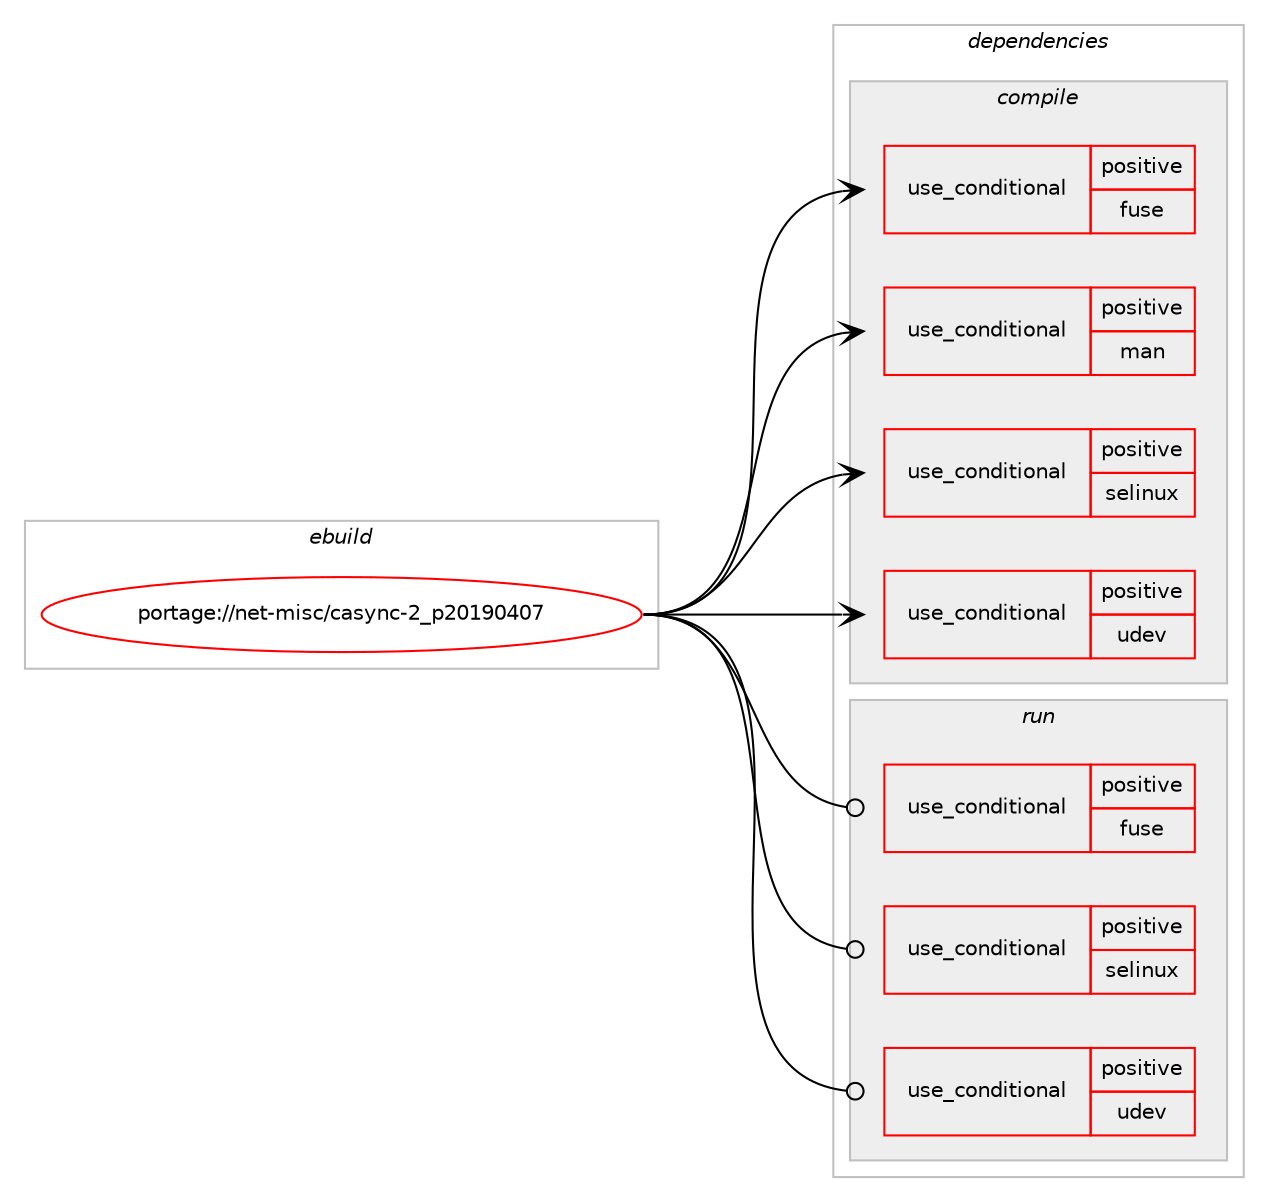 digraph prolog {

# *************
# Graph options
# *************

newrank=true;
concentrate=true;
compound=true;
graph [rankdir=LR,fontname=Helvetica,fontsize=10,ranksep=1.5];#, ranksep=2.5, nodesep=0.2];
edge  [arrowhead=vee];
node  [fontname=Helvetica,fontsize=10];

# **********
# The ebuild
# **********

subgraph cluster_leftcol {
color=gray;
rank=same;
label=<<i>ebuild</i>>;
id [label="portage://net-misc/casync-2_p20190407", color=red, width=4, href="../net-misc/casync-2_p20190407.svg"];
}

# ****************
# The dependencies
# ****************

subgraph cluster_midcol {
color=gray;
label=<<i>dependencies</i>>;
subgraph cluster_compile {
fillcolor="#eeeeee";
style=filled;
label=<<i>compile</i>>;
subgraph cond94140 {
dependency187162 [label=<<TABLE BORDER="0" CELLBORDER="1" CELLSPACING="0" CELLPADDING="4"><TR><TD ROWSPAN="3" CELLPADDING="10">use_conditional</TD></TR><TR><TD>positive</TD></TR><TR><TD>fuse</TD></TR></TABLE>>, shape=none, color=red];
# *** BEGIN UNKNOWN DEPENDENCY TYPE (TODO) ***
# dependency187162 -> package_dependency(portage://net-misc/casync-2_p20190407,install,no,sys-fs,fuse,none,[,,],[slot(0),equal],[])
# *** END UNKNOWN DEPENDENCY TYPE (TODO) ***

}
id:e -> dependency187162:w [weight=20,style="solid",arrowhead="vee"];
subgraph cond94141 {
dependency187163 [label=<<TABLE BORDER="0" CELLBORDER="1" CELLSPACING="0" CELLPADDING="4"><TR><TD ROWSPAN="3" CELLPADDING="10">use_conditional</TD></TR><TR><TD>positive</TD></TR><TR><TD>man</TD></TR></TABLE>>, shape=none, color=red];
# *** BEGIN UNKNOWN DEPENDENCY TYPE (TODO) ***
# dependency187163 -> package_dependency(portage://net-misc/casync-2_p20190407,install,no,dev-python,sphinx,none,[,,],[],[])
# *** END UNKNOWN DEPENDENCY TYPE (TODO) ***

}
id:e -> dependency187163:w [weight=20,style="solid",arrowhead="vee"];
subgraph cond94142 {
dependency187164 [label=<<TABLE BORDER="0" CELLBORDER="1" CELLSPACING="0" CELLPADDING="4"><TR><TD ROWSPAN="3" CELLPADDING="10">use_conditional</TD></TR><TR><TD>positive</TD></TR><TR><TD>selinux</TD></TR></TABLE>>, shape=none, color=red];
# *** BEGIN UNKNOWN DEPENDENCY TYPE (TODO) ***
# dependency187164 -> package_dependency(portage://net-misc/casync-2_p20190407,install,no,sys-libs,libselinux,none,[,,],any_same_slot,[])
# *** END UNKNOWN DEPENDENCY TYPE (TODO) ***

}
id:e -> dependency187164:w [weight=20,style="solid",arrowhead="vee"];
subgraph cond94143 {
dependency187165 [label=<<TABLE BORDER="0" CELLBORDER="1" CELLSPACING="0" CELLPADDING="4"><TR><TD ROWSPAN="3" CELLPADDING="10">use_conditional</TD></TR><TR><TD>positive</TD></TR><TR><TD>udev</TD></TR></TABLE>>, shape=none, color=red];
# *** BEGIN UNKNOWN DEPENDENCY TYPE (TODO) ***
# dependency187165 -> package_dependency(portage://net-misc/casync-2_p20190407,install,no,virtual,libudev,none,[,,],any_same_slot,[])
# *** END UNKNOWN DEPENDENCY TYPE (TODO) ***

}
id:e -> dependency187165:w [weight=20,style="solid",arrowhead="vee"];
# *** BEGIN UNKNOWN DEPENDENCY TYPE (TODO) ***
# id -> package_dependency(portage://net-misc/casync-2_p20190407,install,no,app-arch,xz-utils,none,[,,],any_same_slot,[])
# *** END UNKNOWN DEPENDENCY TYPE (TODO) ***

# *** BEGIN UNKNOWN DEPENDENCY TYPE (TODO) ***
# id -> package_dependency(portage://net-misc/casync-2_p20190407,install,no,app-arch,zstd,none,[,,],any_same_slot,[])
# *** END UNKNOWN DEPENDENCY TYPE (TODO) ***

# *** BEGIN UNKNOWN DEPENDENCY TYPE (TODO) ***
# id -> package_dependency(portage://net-misc/casync-2_p20190407,install,no,dev-libs,openssl,none,[,,],[slot(0),equal],[])
# *** END UNKNOWN DEPENDENCY TYPE (TODO) ***

# *** BEGIN UNKNOWN DEPENDENCY TYPE (TODO) ***
# id -> package_dependency(portage://net-misc/casync-2_p20190407,install,no,net-misc,curl,none,[,,],any_same_slot,[])
# *** END UNKNOWN DEPENDENCY TYPE (TODO) ***

# *** BEGIN UNKNOWN DEPENDENCY TYPE (TODO) ***
# id -> package_dependency(portage://net-misc/casync-2_p20190407,install,no,virtual,acl,none,[,,],any_same_slot,[])
# *** END UNKNOWN DEPENDENCY TYPE (TODO) ***

# *** BEGIN UNKNOWN DEPENDENCY TYPE (TODO) ***
# id -> package_dependency(portage://net-misc/casync-2_p20190407,install,no,virtual,pkgconfig,none,[,,],[],[])
# *** END UNKNOWN DEPENDENCY TYPE (TODO) ***

}
subgraph cluster_compileandrun {
fillcolor="#eeeeee";
style=filled;
label=<<i>compile and run</i>>;
}
subgraph cluster_run {
fillcolor="#eeeeee";
style=filled;
label=<<i>run</i>>;
subgraph cond94144 {
dependency187166 [label=<<TABLE BORDER="0" CELLBORDER="1" CELLSPACING="0" CELLPADDING="4"><TR><TD ROWSPAN="3" CELLPADDING="10">use_conditional</TD></TR><TR><TD>positive</TD></TR><TR><TD>fuse</TD></TR></TABLE>>, shape=none, color=red];
# *** BEGIN UNKNOWN DEPENDENCY TYPE (TODO) ***
# dependency187166 -> package_dependency(portage://net-misc/casync-2_p20190407,run,no,sys-fs,fuse,none,[,,],[slot(0),equal],[])
# *** END UNKNOWN DEPENDENCY TYPE (TODO) ***

}
id:e -> dependency187166:w [weight=20,style="solid",arrowhead="odot"];
subgraph cond94145 {
dependency187167 [label=<<TABLE BORDER="0" CELLBORDER="1" CELLSPACING="0" CELLPADDING="4"><TR><TD ROWSPAN="3" CELLPADDING="10">use_conditional</TD></TR><TR><TD>positive</TD></TR><TR><TD>selinux</TD></TR></TABLE>>, shape=none, color=red];
# *** BEGIN UNKNOWN DEPENDENCY TYPE (TODO) ***
# dependency187167 -> package_dependency(portage://net-misc/casync-2_p20190407,run,no,sys-libs,libselinux,none,[,,],any_same_slot,[])
# *** END UNKNOWN DEPENDENCY TYPE (TODO) ***

}
id:e -> dependency187167:w [weight=20,style="solid",arrowhead="odot"];
subgraph cond94146 {
dependency187168 [label=<<TABLE BORDER="0" CELLBORDER="1" CELLSPACING="0" CELLPADDING="4"><TR><TD ROWSPAN="3" CELLPADDING="10">use_conditional</TD></TR><TR><TD>positive</TD></TR><TR><TD>udev</TD></TR></TABLE>>, shape=none, color=red];
# *** BEGIN UNKNOWN DEPENDENCY TYPE (TODO) ***
# dependency187168 -> package_dependency(portage://net-misc/casync-2_p20190407,run,no,virtual,libudev,none,[,,],any_same_slot,[])
# *** END UNKNOWN DEPENDENCY TYPE (TODO) ***

}
id:e -> dependency187168:w [weight=20,style="solid",arrowhead="odot"];
# *** BEGIN UNKNOWN DEPENDENCY TYPE (TODO) ***
# id -> package_dependency(portage://net-misc/casync-2_p20190407,run,no,app-arch,xz-utils,none,[,,],any_same_slot,[])
# *** END UNKNOWN DEPENDENCY TYPE (TODO) ***

# *** BEGIN UNKNOWN DEPENDENCY TYPE (TODO) ***
# id -> package_dependency(portage://net-misc/casync-2_p20190407,run,no,app-arch,zstd,none,[,,],any_same_slot,[])
# *** END UNKNOWN DEPENDENCY TYPE (TODO) ***

# *** BEGIN UNKNOWN DEPENDENCY TYPE (TODO) ***
# id -> package_dependency(portage://net-misc/casync-2_p20190407,run,no,dev-libs,openssl,none,[,,],[slot(0),equal],[])
# *** END UNKNOWN DEPENDENCY TYPE (TODO) ***

# *** BEGIN UNKNOWN DEPENDENCY TYPE (TODO) ***
# id -> package_dependency(portage://net-misc/casync-2_p20190407,run,no,net-misc,curl,none,[,,],any_same_slot,[])
# *** END UNKNOWN DEPENDENCY TYPE (TODO) ***

# *** BEGIN UNKNOWN DEPENDENCY TYPE (TODO) ***
# id -> package_dependency(portage://net-misc/casync-2_p20190407,run,no,virtual,acl,none,[,,],any_same_slot,[])
# *** END UNKNOWN DEPENDENCY TYPE (TODO) ***

}
}

# **************
# The candidates
# **************

subgraph cluster_choices {
rank=same;
color=gray;
label=<<i>candidates</i>>;

}

}
